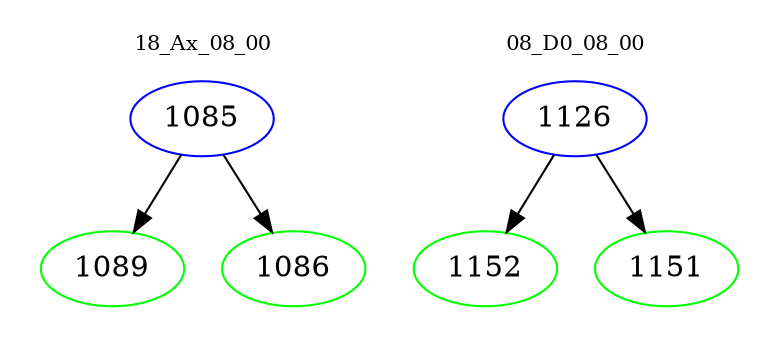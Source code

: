 digraph{
subgraph cluster_0 {
color = white
label = "18_Ax_08_00";
fontsize=10;
T0_1085 [label="1085", color="blue"]
T0_1085 -> T0_1089 [color="black"]
T0_1089 [label="1089", color="green"]
T0_1085 -> T0_1086 [color="black"]
T0_1086 [label="1086", color="green"]
}
subgraph cluster_1 {
color = white
label = "08_D0_08_00";
fontsize=10;
T1_1126 [label="1126", color="blue"]
T1_1126 -> T1_1152 [color="black"]
T1_1152 [label="1152", color="green"]
T1_1126 -> T1_1151 [color="black"]
T1_1151 [label="1151", color="green"]
}
}
